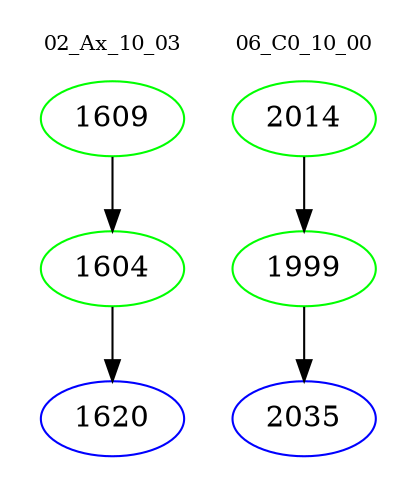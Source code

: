 digraph{
subgraph cluster_0 {
color = white
label = "02_Ax_10_03";
fontsize=10;
T0_1609 [label="1609", color="green"]
T0_1609 -> T0_1604 [color="black"]
T0_1604 [label="1604", color="green"]
T0_1604 -> T0_1620 [color="black"]
T0_1620 [label="1620", color="blue"]
}
subgraph cluster_1 {
color = white
label = "06_C0_10_00";
fontsize=10;
T1_2014 [label="2014", color="green"]
T1_2014 -> T1_1999 [color="black"]
T1_1999 [label="1999", color="green"]
T1_1999 -> T1_2035 [color="black"]
T1_2035 [label="2035", color="blue"]
}
}
